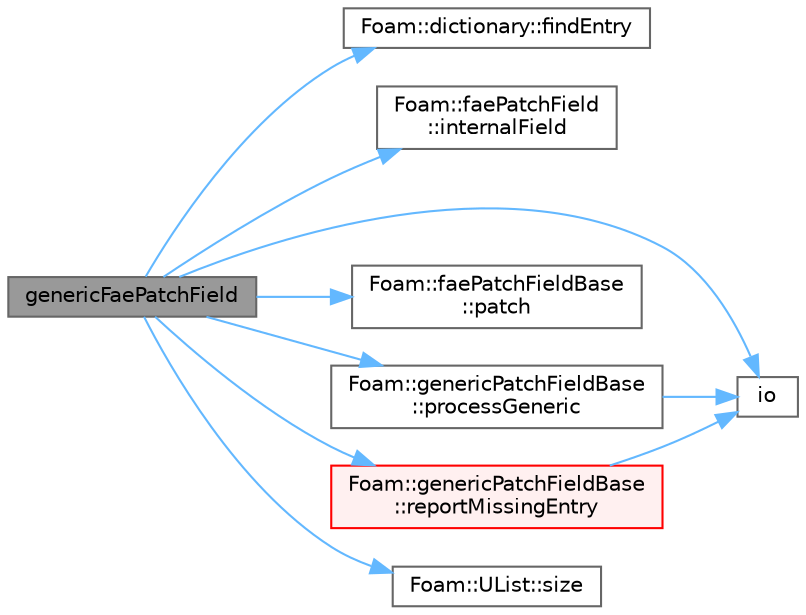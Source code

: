 digraph "genericFaePatchField"
{
 // LATEX_PDF_SIZE
  bgcolor="transparent";
  edge [fontname=Helvetica,fontsize=10,labelfontname=Helvetica,labelfontsize=10];
  node [fontname=Helvetica,fontsize=10,shape=box,height=0.2,width=0.4];
  rankdir="LR";
  Node1 [id="Node000001",label="genericFaePatchField",height=0.2,width=0.4,color="gray40", fillcolor="grey60", style="filled", fontcolor="black",tooltip=" "];
  Node1 -> Node2 [id="edge1_Node000001_Node000002",color="steelblue1",style="solid",tooltip=" "];
  Node2 [id="Node000002",label="Foam::dictionary::findEntry",height=0.2,width=0.4,color="grey40", fillcolor="white", style="filled",URL="$classFoam_1_1dictionary.html#a649ba593ad38d4fe64d0cd797ff07a1c",tooltip=" "];
  Node1 -> Node3 [id="edge2_Node000001_Node000003",color="steelblue1",style="solid",tooltip=" "];
  Node3 [id="Node000003",label="Foam::faePatchField\l::internalField",height=0.2,width=0.4,color="grey40", fillcolor="white", style="filled",URL="$classFoam_1_1faePatchField.html#a023067b90b388dc62654d3e488bb6969",tooltip=" "];
  Node1 -> Node4 [id="edge3_Node000001_Node000004",color="steelblue1",style="solid",tooltip=" "];
  Node4 [id="Node000004",label="io",height=0.2,width=0.4,color="grey40", fillcolor="white", style="filled",URL="$lagrangian_2reactingParcelFoam_2createMeshesPostProcess_8H.html#a5b4575252c9e475bd8784f80e445a82d",tooltip=" "];
  Node1 -> Node5 [id="edge4_Node000001_Node000005",color="steelblue1",style="solid",tooltip=" "];
  Node5 [id="Node000005",label="Foam::faePatchFieldBase\l::patch",height=0.2,width=0.4,color="grey40", fillcolor="white", style="filled",URL="$classFoam_1_1faePatchFieldBase.html#af6da5b2e9c641658b8f4ffc2c52b6ce2",tooltip=" "];
  Node1 -> Node6 [id="edge5_Node000001_Node000006",color="steelblue1",style="solid",tooltip=" "];
  Node6 [id="Node000006",label="Foam::genericPatchFieldBase\l::processGeneric",height=0.2,width=0.4,color="grey40", fillcolor="white", style="filled",URL="$classFoam_1_1genericPatchFieldBase.html#a799c1eea251ad0645ab7be6cd523c456",tooltip=" "];
  Node6 -> Node4 [id="edge6_Node000006_Node000004",color="steelblue1",style="solid",tooltip=" "];
  Node1 -> Node7 [id="edge7_Node000001_Node000007",color="steelblue1",style="solid",tooltip=" "];
  Node7 [id="Node000007",label="Foam::genericPatchFieldBase\l::reportMissingEntry",height=0.2,width=0.4,color="red", fillcolor="#FFF0F0", style="filled",URL="$classFoam_1_1genericPatchFieldBase.html#a2b0e936d4f9a0f49bf240a479fe53ccc",tooltip=" "];
  Node7 -> Node4 [id="edge8_Node000007_Node000004",color="steelblue1",style="solid",tooltip=" "];
  Node1 -> Node14 [id="edge9_Node000001_Node000014",color="steelblue1",style="solid",tooltip=" "];
  Node14 [id="Node000014",label="Foam::UList::size",height=0.2,width=0.4,color="grey40", fillcolor="white", style="filled",URL="$classFoam_1_1UList.html#abc296a9a9358ca1777de98c15a4d7816",tooltip=" "];
}
